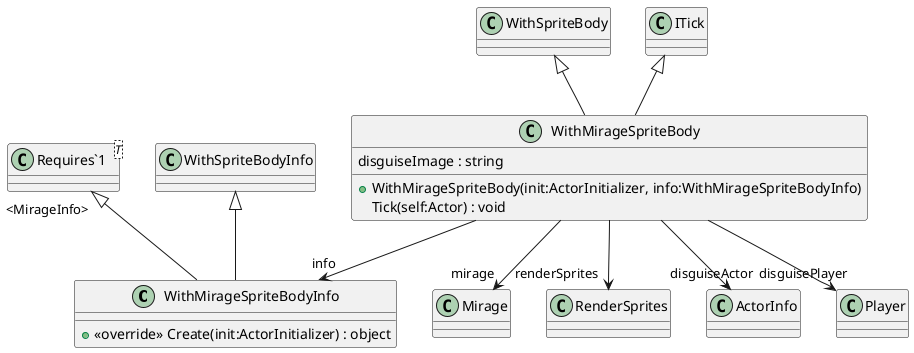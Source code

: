 @startuml
class WithMirageSpriteBodyInfo {
    + <<override>> Create(init:ActorInitializer) : object
}
class WithMirageSpriteBody {
    disguiseImage : string
    + WithMirageSpriteBody(init:ActorInitializer, info:WithMirageSpriteBodyInfo)
    Tick(self:Actor) : void
}
class "Requires`1"<T> {
}
WithSpriteBodyInfo <|-- WithMirageSpriteBodyInfo
"Requires`1" "<MirageInfo>" <|-- WithMirageSpriteBodyInfo
WithSpriteBody <|-- WithMirageSpriteBody
ITick <|-- WithMirageSpriteBody
WithMirageSpriteBody --> "info" WithMirageSpriteBodyInfo
WithMirageSpriteBody --> "mirage" Mirage
WithMirageSpriteBody --> "renderSprites" RenderSprites
WithMirageSpriteBody --> "disguiseActor" ActorInfo
WithMirageSpriteBody --> "disguisePlayer" Player
@enduml
